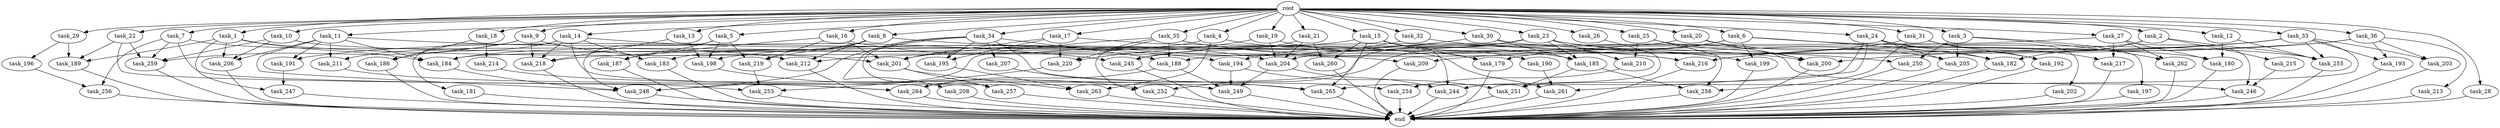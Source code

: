 digraph G {
  task_208 [size="214748364.800000"];
  task_9 [size="1.024000"];
  task_191 [size="635655159.808000"];
  task_247 [size="1391569403.904000"];
  task_220 [size="1795296329.728000"];
  task_27 [size="1.024000"];
  task_251 [size="1632087572.480000"];
  task_4 [size="1.024000"];
  task_2 [size="1.024000"];
  task_13 [size="1.024000"];
  task_260 [size="429496729.600000"];
  task_256 [size="523986010.112000"];
  task_207 [size="214748364.800000"];
  task_186 [size="1005022347.264000"];
  task_258 [size="1125281431.552000"];
  task_245 [size="712964571.136000"];
  task_6 [size="1.024000"];
  task_32 [size="1.024000"];
  task_216 [size="1451698946.048000"];
  task_189 [size="1769526525.952000"];
  task_188 [size="1932735283.200000"];
  task_33 [size="1.024000"];
  task_259 [size="1400159338.496000"];
  task_183 [size="730144440.320000"];
  task_31 [size="1.024000"];
  task_14 [size="1.024000"];
  task_36 [size="1.024000"];
  task_16 [size="1.024000"];
  task_185 [size="1632087572.480000"];
  task_249 [size="2654289788.928000"];
  task_263 [size="1829656068.096000"];
  task_252 [size="970662608.896000"];
  task_15 [size="1.024000"];
  task_10 [size="1.024000"];
  task_29 [size="1.024000"];
  task_199 [size="1554778161.152000"];
  task_209 [size="833223655.424000"];
  task_250 [size="292057776.128000"];
  task_190 [size="214748364.800000"];
  task_26 [size="1.024000"];
  task_25 [size="1.024000"];
  task_201 [size="1906965479.424000"];
  end [size="0.000000"];
  task_192 [size="1073741824.000000"];
  task_19 [size="1.024000"];
  task_180 [size="893353197.568000"];
  task_18 [size="1.024000"];
  task_12 [size="1.024000"];
  task_210 [size="292057776.128000"];
  task_182 [size="2834678415.360000"];
  task_197 [size="214748364.800000"];
  task_253 [size="1185410973.696000"];
  task_202 [size="214748364.800000"];
  task_246 [size="1039382085.632000"];
  task_261 [size="1073741824.000000"];
  task_184 [size="2284922601.472000"];
  task_21 [size="1.024000"];
  task_264 [size="1846835937.280000"];
  task_244 [size="1288490188.800000"];
  task_196 [size="858993459.200000"];
  task_187 [size="1099511627.776000"];
  task_23 [size="1.024000"];
  task_248 [size="2465311227.904000"];
  root [size="0.000000"];
  task_5 [size="1.024000"];
  task_195 [size="292057776.128000"];
  task_193 [size="171798691.840000"];
  task_11 [size="1.024000"];
  task_265 [size="970662608.896000"];
  task_194 [size="1005022347.264000"];
  task_219 [size="1520418422.784000"];
  task_179 [size="1769526525.952000"];
  task_200 [size="1632087572.480000"];
  task_3 [size="1.024000"];
  task_212 [size="1331439861.760000"];
  task_213 [size="34359738.368000"];
  task_206 [size="1666447310.848000"];
  task_22 [size="1.024000"];
  task_7 [size="1.024000"];
  task_28 [size="1.024000"];
  task_215 [size="858993459.200000"];
  task_34 [size="1.024000"];
  task_262 [size="523986010.112000"];
  task_254 [size="1073741824.000000"];
  task_257 [size="764504178.688000"];
  task_211 [size="841813590.016000"];
  task_17 [size="1.024000"];
  task_198 [size="1047972020.224000"];
  task_214 [size="695784701.952000"];
  task_20 [size="1.024000"];
  task_217 [size="523986010.112000"];
  task_218 [size="841813590.016000"];
  task_205 [size="1151051235.328000"];
  task_1 [size="1.024000"];
  task_181 [size="309237645.312000"];
  task_204 [size="1838246002.688000"];
  task_35 [size="1.024000"];
  task_30 [size="1.024000"];
  task_203 [size="171798691.840000"];
  task_24 [size="1.024000"];
  task_255 [size="1726576852.992000"];
  task_8 [size="1.024000"];

  task_208 -> end [size="1.000000"];
  task_9 -> task_259 [size="411041792.000000"];
  task_9 -> task_201 [size="411041792.000000"];
  task_9 -> task_211 [size="411041792.000000"];
  task_9 -> task_218 [size="411041792.000000"];
  task_191 -> task_247 [size="679477248.000000"];
  task_247 -> end [size="1.000000"];
  task_220 -> task_253 [size="536870912.000000"];
  task_27 -> task_180 [size="301989888.000000"];
  task_27 -> task_262 [size="301989888.000000"];
  task_27 -> task_184 [size="301989888.000000"];
  task_27 -> task_217 [size="301989888.000000"];
  task_27 -> task_246 [size="301989888.000000"];
  task_251 -> end [size="1.000000"];
  task_4 -> task_263 [size="838860800.000000"];
  task_4 -> task_200 [size="838860800.000000"];
  task_4 -> task_184 [size="838860800.000000"];
  task_2 -> task_182 [size="838860800.000000"];
  task_2 -> task_215 [size="838860800.000000"];
  task_2 -> task_255 [size="838860800.000000"];
  task_2 -> task_188 [size="838860800.000000"];
  task_13 -> task_198 [size="75497472.000000"];
  task_13 -> task_218 [size="75497472.000000"];
  task_260 -> end [size="1.000000"];
  task_256 -> end [size="1.000000"];
  task_207 -> task_265 [size="301989888.000000"];
  task_186 -> end [size="1.000000"];
  task_258 -> end [size="1.000000"];
  task_245 -> end [size="1.000000"];
  task_6 -> task_182 [size="679477248.000000"];
  task_6 -> task_199 [size="679477248.000000"];
  task_6 -> task_255 [size="679477248.000000"];
  task_6 -> task_179 [size="679477248.000000"];
  task_6 -> task_212 [size="679477248.000000"];
  task_32 -> task_199 [size="838860800.000000"];
  task_32 -> task_201 [size="838860800.000000"];
  task_216 -> end [size="1.000000"];
  task_189 -> end [size="1.000000"];
  task_188 -> task_264 [size="838860800.000000"];
  task_188 -> task_249 [size="838860800.000000"];
  task_33 -> task_209 [size="134217728.000000"];
  task_33 -> task_216 [size="134217728.000000"];
  task_33 -> task_203 [size="134217728.000000"];
  task_33 -> task_200 [size="134217728.000000"];
  task_33 -> task_193 [size="134217728.000000"];
  task_33 -> task_255 [size="134217728.000000"];
  task_33 -> task_265 [size="134217728.000000"];
  task_259 -> end [size="1.000000"];
  task_183 -> end [size="1.000000"];
  task_31 -> task_217 [size="209715200.000000"];
  task_31 -> task_192 [size="209715200.000000"];
  task_31 -> task_258 [size="209715200.000000"];
  task_31 -> task_204 [size="209715200.000000"];
  task_31 -> task_202 [size="209715200.000000"];
  task_14 -> task_186 [size="301989888.000000"];
  task_14 -> task_218 [size="301989888.000000"];
  task_14 -> task_194 [size="301989888.000000"];
  task_14 -> task_183 [size="301989888.000000"];
  task_14 -> task_265 [size="301989888.000000"];
  task_14 -> task_181 [size="301989888.000000"];
  task_36 -> task_203 [size="33554432.000000"];
  task_36 -> task_216 [size="33554432.000000"];
  task_36 -> task_193 [size="33554432.000000"];
  task_36 -> task_213 [size="33554432.000000"];
  task_36 -> task_218 [size="33554432.000000"];
  task_16 -> task_187 [size="536870912.000000"];
  task_16 -> task_204 [size="536870912.000000"];
  task_16 -> task_201 [size="536870912.000000"];
  task_16 -> task_219 [size="536870912.000000"];
  task_185 -> task_258 [size="679477248.000000"];
  task_185 -> task_251 [size="679477248.000000"];
  task_249 -> end [size="1.000000"];
  task_263 -> end [size="1.000000"];
  task_252 -> end [size="1.000000"];
  task_15 -> task_260 [size="209715200.000000"];
  task_15 -> task_179 [size="209715200.000000"];
  task_15 -> task_190 [size="209715200.000000"];
  task_15 -> task_191 [size="209715200.000000"];
  task_15 -> task_244 [size="209715200.000000"];
  task_15 -> task_265 [size="209715200.000000"];
  task_10 -> task_259 [size="536870912.000000"];
  task_10 -> task_180 [size="536870912.000000"];
  task_10 -> task_206 [size="536870912.000000"];
  task_29 -> task_189 [size="838860800.000000"];
  task_29 -> task_196 [size="838860800.000000"];
  task_199 -> end [size="1.000000"];
  task_209 -> end [size="1.000000"];
  task_250 -> end [size="1.000000"];
  task_190 -> task_261 [size="134217728.000000"];
  task_26 -> task_244 [size="209715200.000000"];
  task_25 -> task_200 [size="209715200.000000"];
  task_25 -> task_210 [size="209715200.000000"];
  task_25 -> task_258 [size="209715200.000000"];
  task_201 -> task_263 [size="536870912.000000"];
  task_201 -> task_257 [size="536870912.000000"];
  task_192 -> end [size="1.000000"];
  task_19 -> task_204 [size="838860800.000000"];
  task_19 -> task_220 [size="838860800.000000"];
  task_19 -> task_179 [size="838860800.000000"];
  task_180 -> end [size="1.000000"];
  task_18 -> task_186 [size="679477248.000000"];
  task_18 -> task_214 [size="679477248.000000"];
  task_12 -> task_180 [size="33554432.000000"];
  task_12 -> task_255 [size="33554432.000000"];
  task_210 -> task_254 [size="838860800.000000"];
  task_182 -> end [size="1.000000"];
  task_197 -> end [size="1.000000"];
  task_253 -> end [size="1.000000"];
  task_202 -> end [size="1.000000"];
  task_246 -> end [size="1.000000"];
  task_261 -> end [size="1.000000"];
  task_184 -> task_248 [size="411041792.000000"];
  task_21 -> task_204 [size="209715200.000000"];
  task_21 -> task_260 [size="209715200.000000"];
  task_21 -> task_245 [size="209715200.000000"];
  task_264 -> end [size="1.000000"];
  task_244 -> end [size="1.000000"];
  task_196 -> task_256 [size="301989888.000000"];
  task_187 -> end [size="1.000000"];
  task_23 -> task_210 [size="75497472.000000"];
  task_23 -> task_185 [size="75497472.000000"];
  task_23 -> task_252 [size="75497472.000000"];
  task_23 -> task_205 [size="75497472.000000"];
  task_23 -> task_264 [size="75497472.000000"];
  task_23 -> task_245 [size="75497472.000000"];
  task_23 -> task_250 [size="75497472.000000"];
  task_248 -> end [size="1.000000"];
  root -> task_12 [size="1.000000"];
  root -> task_36 [size="1.000000"];
  root -> task_16 [size="1.000000"];
  root -> task_9 [size="1.000000"];
  root -> task_1 [size="1.000000"];
  root -> task_11 [size="1.000000"];
  root -> task_22 [size="1.000000"];
  root -> task_7 [size="1.000000"];
  root -> task_28 [size="1.000000"];
  root -> task_4 [size="1.000000"];
  root -> task_34 [size="1.000000"];
  root -> task_2 [size="1.000000"];
  root -> task_15 [size="1.000000"];
  root -> task_10 [size="1.000000"];
  root -> task_29 [size="1.000000"];
  root -> task_21 [size="1.000000"];
  root -> task_17 [size="1.000000"];
  root -> task_18 [size="1.000000"];
  root -> task_27 [size="1.000000"];
  root -> task_20 [size="1.000000"];
  root -> task_23 [size="1.000000"];
  root -> task_6 [size="1.000000"];
  root -> task_32 [size="1.000000"];
  root -> task_5 [size="1.000000"];
  root -> task_26 [size="1.000000"];
  root -> task_25 [size="1.000000"];
  root -> task_8 [size="1.000000"];
  root -> task_35 [size="1.000000"];
  root -> task_13 [size="1.000000"];
  root -> task_30 [size="1.000000"];
  root -> task_19 [size="1.000000"];
  root -> task_33 [size="1.000000"];
  root -> task_24 [size="1.000000"];
  root -> task_3 [size="1.000000"];
  root -> task_31 [size="1.000000"];
  root -> task_14 [size="1.000000"];
  task_5 -> task_187 [size="536870912.000000"];
  task_5 -> task_198 [size="536870912.000000"];
  task_5 -> task_219 [size="536870912.000000"];
  task_5 -> task_248 [size="536870912.000000"];
  task_195 -> task_263 [size="411041792.000000"];
  task_193 -> end [size="1.000000"];
  task_11 -> task_245 [size="411041792.000000"];
  task_11 -> task_184 [size="411041792.000000"];
  task_11 -> task_206 [size="411041792.000000"];
  task_11 -> task_211 [size="411041792.000000"];
  task_11 -> task_191 [size="411041792.000000"];
  task_11 -> task_248 [size="411041792.000000"];
  task_265 -> end [size="1.000000"];
  task_194 -> task_249 [size="75497472.000000"];
  task_194 -> task_251 [size="75497472.000000"];
  task_219 -> task_253 [size="411041792.000000"];
  task_179 -> end [size="1.000000"];
  task_200 -> end [size="1.000000"];
  task_3 -> task_250 [size="209715200.000000"];
  task_3 -> task_262 [size="209715200.000000"];
  task_3 -> task_197 [size="209715200.000000"];
  task_3 -> task_205 [size="209715200.000000"];
  task_212 -> end [size="1.000000"];
  task_213 -> end [size="1.000000"];
  task_206 -> end [size="1.000000"];
  task_22 -> task_189 [size="209715200.000000"];
  task_22 -> task_259 [size="209715200.000000"];
  task_22 -> task_264 [size="209715200.000000"];
  task_7 -> task_259 [size="209715200.000000"];
  task_7 -> task_253 [size="209715200.000000"];
  task_7 -> task_256 [size="209715200.000000"];
  task_7 -> task_212 [size="209715200.000000"];
  task_28 -> end [size="1.000000"];
  task_215 -> task_246 [size="33554432.000000"];
  task_34 -> task_254 [size="209715200.000000"];
  task_34 -> task_208 [size="209715200.000000"];
  task_34 -> task_195 [size="209715200.000000"];
  task_34 -> task_207 [size="209715200.000000"];
  task_34 -> task_248 [size="209715200.000000"];
  task_34 -> task_188 [size="209715200.000000"];
  task_34 -> task_257 [size="209715200.000000"];
  task_262 -> end [size="1.000000"];
  task_254 -> end [size="1.000000"];
  task_257 -> end [size="1.000000"];
  task_211 -> task_264 [size="679477248.000000"];
  task_17 -> task_201 [size="75497472.000000"];
  task_17 -> task_195 [size="75497472.000000"];
  task_17 -> task_261 [size="75497472.000000"];
  task_17 -> task_220 [size="75497472.000000"];
  task_198 -> task_252 [size="33554432.000000"];
  task_214 -> task_249 [size="838860800.000000"];
  task_20 -> task_200 [size="411041792.000000"];
  task_20 -> task_198 [size="411041792.000000"];
  task_20 -> task_182 [size="411041792.000000"];
  task_217 -> end [size="1.000000"];
  task_218 -> end [size="1.000000"];
  task_205 -> end [size="1.000000"];
  task_1 -> task_189 [size="679477248.000000"];
  task_1 -> task_247 [size="679477248.000000"];
  task_1 -> task_184 [size="679477248.000000"];
  task_1 -> task_206 [size="679477248.000000"];
  task_1 -> task_209 [size="679477248.000000"];
  task_181 -> end [size="1.000000"];
  task_204 -> task_249 [size="838860800.000000"];
  task_204 -> task_244 [size="838860800.000000"];
  task_35 -> task_252 [size="838860800.000000"];
  task_35 -> task_185 [size="838860800.000000"];
  task_35 -> task_248 [size="838860800.000000"];
  task_35 -> task_216 [size="838860800.000000"];
  task_35 -> task_220 [size="838860800.000000"];
  task_35 -> task_188 [size="838860800.000000"];
  task_30 -> task_194 [size="679477248.000000"];
  task_30 -> task_246 [size="679477248.000000"];
  task_30 -> task_185 [size="679477248.000000"];
  task_203 -> end [size="1.000000"];
  task_24 -> task_192 [size="838860800.000000"];
  task_24 -> task_261 [size="838860800.000000"];
  task_24 -> task_182 [size="838860800.000000"];
  task_24 -> task_205 [size="838860800.000000"];
  task_24 -> task_251 [size="838860800.000000"];
  task_255 -> end [size="1.000000"];
  task_8 -> task_183 [size="411041792.000000"];
  task_8 -> task_219 [size="411041792.000000"];
  task_8 -> task_212 [size="411041792.000000"];
  task_8 -> task_216 [size="411041792.000000"];
}
